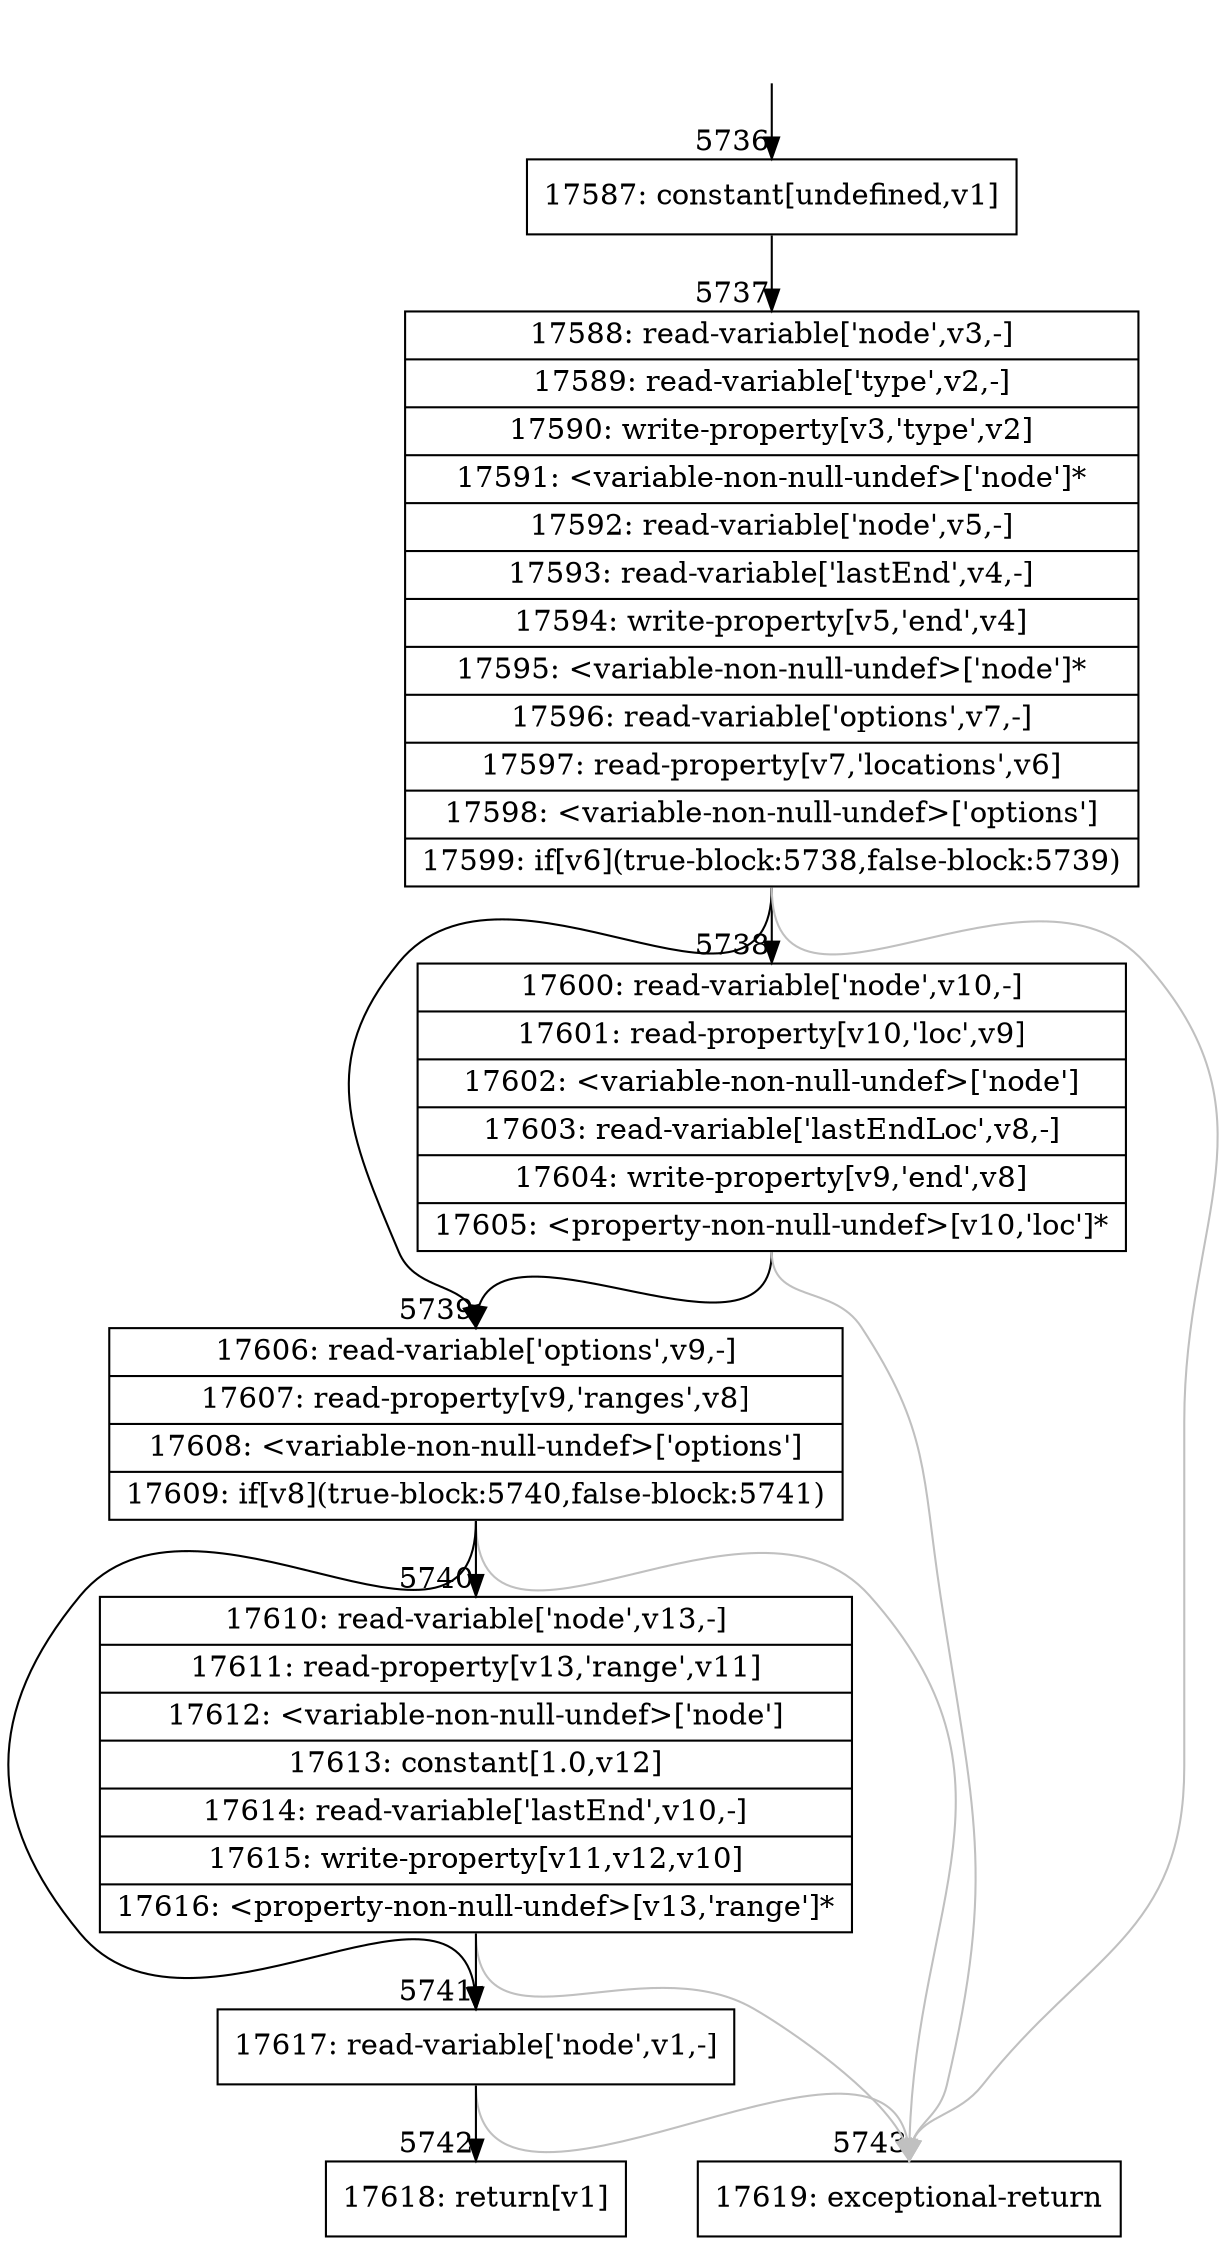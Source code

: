 digraph {
rankdir="TD"
BB_entry334[shape=none,label=""];
BB_entry334 -> BB5736 [tailport=s, headport=n, headlabel="    5736"]
BB5736 [shape=record label="{17587: constant[undefined,v1]}" ] 
BB5736 -> BB5737 [tailport=s, headport=n, headlabel="      5737"]
BB5737 [shape=record label="{17588: read-variable['node',v3,-]|17589: read-variable['type',v2,-]|17590: write-property[v3,'type',v2]|17591: \<variable-non-null-undef\>['node']*|17592: read-variable['node',v5,-]|17593: read-variable['lastEnd',v4,-]|17594: write-property[v5,'end',v4]|17595: \<variable-non-null-undef\>['node']*|17596: read-variable['options',v7,-]|17597: read-property[v7,'locations',v6]|17598: \<variable-non-null-undef\>['options']|17599: if[v6](true-block:5738,false-block:5739)}" ] 
BB5737 -> BB5738 [tailport=s, headport=n, headlabel="      5738"]
BB5737 -> BB5739 [tailport=s, headport=n, headlabel="      5739"]
BB5737 -> BB5743 [tailport=s, headport=n, color=gray, headlabel="      5743"]
BB5738 [shape=record label="{17600: read-variable['node',v10,-]|17601: read-property[v10,'loc',v9]|17602: \<variable-non-null-undef\>['node']|17603: read-variable['lastEndLoc',v8,-]|17604: write-property[v9,'end',v8]|17605: \<property-non-null-undef\>[v10,'loc']*}" ] 
BB5738 -> BB5739 [tailport=s, headport=n]
BB5738 -> BB5743 [tailport=s, headport=n, color=gray]
BB5739 [shape=record label="{17606: read-variable['options',v9,-]|17607: read-property[v9,'ranges',v8]|17608: \<variable-non-null-undef\>['options']|17609: if[v8](true-block:5740,false-block:5741)}" ] 
BB5739 -> BB5740 [tailport=s, headport=n, headlabel="      5740"]
BB5739 -> BB5741 [tailport=s, headport=n, headlabel="      5741"]
BB5739 -> BB5743 [tailport=s, headport=n, color=gray]
BB5740 [shape=record label="{17610: read-variable['node',v13,-]|17611: read-property[v13,'range',v11]|17612: \<variable-non-null-undef\>['node']|17613: constant[1.0,v12]|17614: read-variable['lastEnd',v10,-]|17615: write-property[v11,v12,v10]|17616: \<property-non-null-undef\>[v13,'range']*}" ] 
BB5740 -> BB5741 [tailport=s, headport=n]
BB5740 -> BB5743 [tailport=s, headport=n, color=gray]
BB5741 [shape=record label="{17617: read-variable['node',v1,-]}" ] 
BB5741 -> BB5742 [tailport=s, headport=n, headlabel="      5742"]
BB5741 -> BB5743 [tailport=s, headport=n, color=gray]
BB5742 [shape=record label="{17618: return[v1]}" ] 
BB5743 [shape=record label="{17619: exceptional-return}" ] 
//#$~ 5793
}
